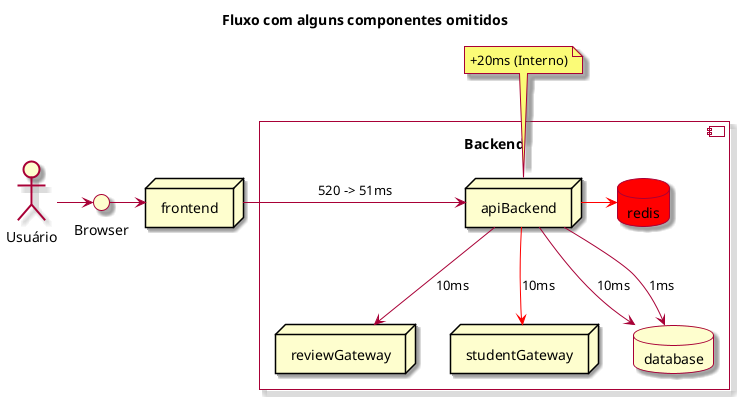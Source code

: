 @startuml

skin rose

Title: Fluxo com alguns componentes omitidos

actor "Usuário" as actor
interface "Browser" as browser
node frontend

actor -> browser
browser -> frontend

component "Backend\n" {

  node "apiBackend" as backend
  node reviewGateway as reviewGateway
  node studentGateway as studentGateway
  database database
  database redis as redis  #red

  backend --> database: 10ms
  backend --> database: 1ms
  backend --> reviewGateway: 10ms
  backend --> studentGateway #red: 10ms
  backend -> redis #red
}

frontend -> backend: 520 -> 51ms
note top of backend: +20ms (Interno)

@enduml